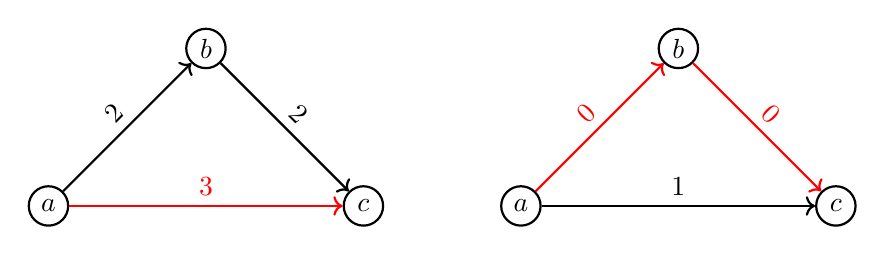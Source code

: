 \begin{tikzpicture}[->, style=thick,scale=1]
\tikzstyle{vertex}=[draw, circle, fill=white, inner sep=0pt, minimum size=5mm]

\node[vertex] (a) at (0, 0) {$a$};
\node[vertex] (b) at (2, 2) {$b$};
\node[vertex] (c) at (4, 0) {$c$};

\node[vertex] (d) at (6, 0) {$a$};
\node[vertex] (e) at (8, 2) {$b$};
\node[vertex] (f) at (10, 0) {$c$};

\draw (a) -- (b) node[above, midway, sloped] {$2$};
\draw (a) -- (c) [color=red] node[above, midway] {$3$};
\draw (b) -- (c) node[above, midway, sloped] {$2$};

\draw (d) -- (e) [color=red] node[above, midway, sloped] {$0$};
\draw (d) -- (f) node[above, midway] {$1$};
\draw (e) -- (f) [color=red] node[above, midway, sloped] {$0$};

\end{tikzpicture}
